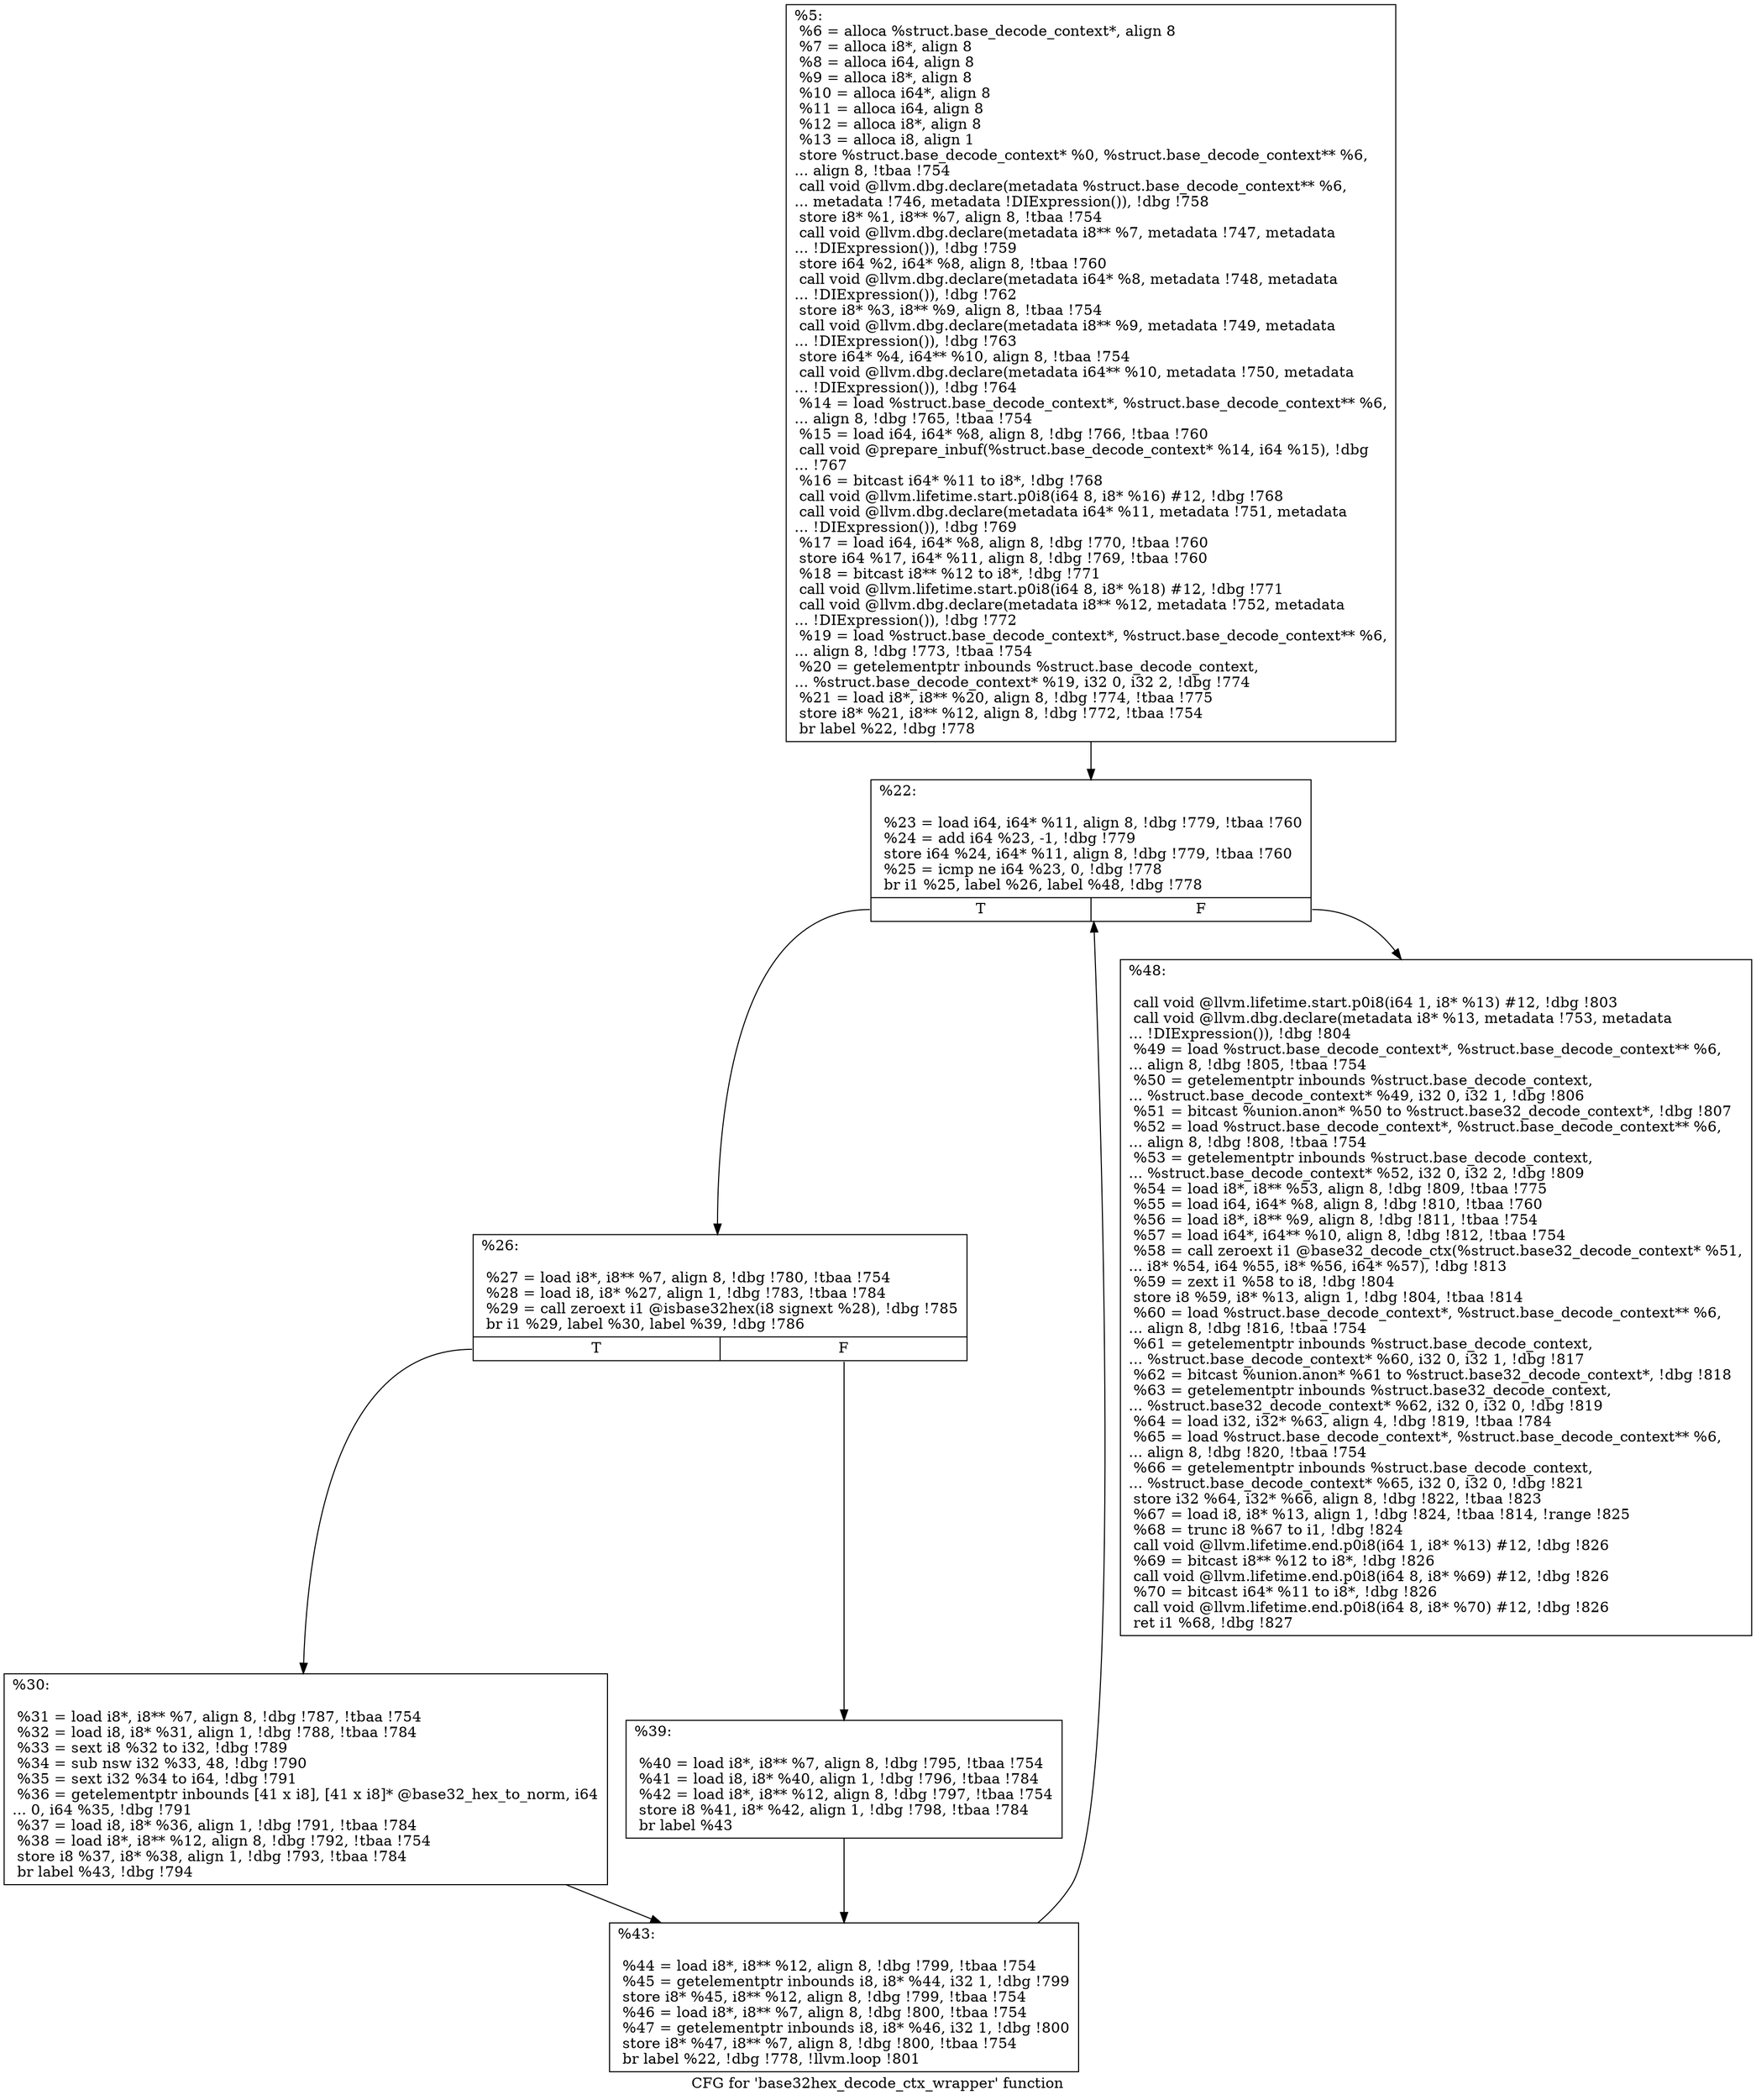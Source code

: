 digraph "CFG for 'base32hex_decode_ctx_wrapper' function" {
	label="CFG for 'base32hex_decode_ctx_wrapper' function";

	Node0xd64ba0 [shape=record,label="{%5:\l  %6 = alloca %struct.base_decode_context*, align 8\l  %7 = alloca i8*, align 8\l  %8 = alloca i64, align 8\l  %9 = alloca i8*, align 8\l  %10 = alloca i64*, align 8\l  %11 = alloca i64, align 8\l  %12 = alloca i8*, align 8\l  %13 = alloca i8, align 1\l  store %struct.base_decode_context* %0, %struct.base_decode_context** %6,\l... align 8, !tbaa !754\l  call void @llvm.dbg.declare(metadata %struct.base_decode_context** %6,\l... metadata !746, metadata !DIExpression()), !dbg !758\l  store i8* %1, i8** %7, align 8, !tbaa !754\l  call void @llvm.dbg.declare(metadata i8** %7, metadata !747, metadata\l... !DIExpression()), !dbg !759\l  store i64 %2, i64* %8, align 8, !tbaa !760\l  call void @llvm.dbg.declare(metadata i64* %8, metadata !748, metadata\l... !DIExpression()), !dbg !762\l  store i8* %3, i8** %9, align 8, !tbaa !754\l  call void @llvm.dbg.declare(metadata i8** %9, metadata !749, metadata\l... !DIExpression()), !dbg !763\l  store i64* %4, i64** %10, align 8, !tbaa !754\l  call void @llvm.dbg.declare(metadata i64** %10, metadata !750, metadata\l... !DIExpression()), !dbg !764\l  %14 = load %struct.base_decode_context*, %struct.base_decode_context** %6,\l... align 8, !dbg !765, !tbaa !754\l  %15 = load i64, i64* %8, align 8, !dbg !766, !tbaa !760\l  call void @prepare_inbuf(%struct.base_decode_context* %14, i64 %15), !dbg\l... !767\l  %16 = bitcast i64* %11 to i8*, !dbg !768\l  call void @llvm.lifetime.start.p0i8(i64 8, i8* %16) #12, !dbg !768\l  call void @llvm.dbg.declare(metadata i64* %11, metadata !751, metadata\l... !DIExpression()), !dbg !769\l  %17 = load i64, i64* %8, align 8, !dbg !770, !tbaa !760\l  store i64 %17, i64* %11, align 8, !dbg !769, !tbaa !760\l  %18 = bitcast i8** %12 to i8*, !dbg !771\l  call void @llvm.lifetime.start.p0i8(i64 8, i8* %18) #12, !dbg !771\l  call void @llvm.dbg.declare(metadata i8** %12, metadata !752, metadata\l... !DIExpression()), !dbg !772\l  %19 = load %struct.base_decode_context*, %struct.base_decode_context** %6,\l... align 8, !dbg !773, !tbaa !754\l  %20 = getelementptr inbounds %struct.base_decode_context,\l... %struct.base_decode_context* %19, i32 0, i32 2, !dbg !774\l  %21 = load i8*, i8** %20, align 8, !dbg !774, !tbaa !775\l  store i8* %21, i8** %12, align 8, !dbg !772, !tbaa !754\l  br label %22, !dbg !778\l}"];
	Node0xd64ba0 -> Node0xd654a0;
	Node0xd654a0 [shape=record,label="{%22:\l\l  %23 = load i64, i64* %11, align 8, !dbg !779, !tbaa !760\l  %24 = add i64 %23, -1, !dbg !779\l  store i64 %24, i64* %11, align 8, !dbg !779, !tbaa !760\l  %25 = icmp ne i64 %23, 0, !dbg !778\l  br i1 %25, label %26, label %48, !dbg !778\l|{<s0>T|<s1>F}}"];
	Node0xd654a0:s0 -> Node0xd654f0;
	Node0xd654a0:s1 -> Node0xd65630;
	Node0xd654f0 [shape=record,label="{%26:\l\l  %27 = load i8*, i8** %7, align 8, !dbg !780, !tbaa !754\l  %28 = load i8, i8* %27, align 1, !dbg !783, !tbaa !784\l  %29 = call zeroext i1 @isbase32hex(i8 signext %28), !dbg !785\l  br i1 %29, label %30, label %39, !dbg !786\l|{<s0>T|<s1>F}}"];
	Node0xd654f0:s0 -> Node0xd65540;
	Node0xd654f0:s1 -> Node0xd65590;
	Node0xd65540 [shape=record,label="{%30:\l\l  %31 = load i8*, i8** %7, align 8, !dbg !787, !tbaa !754\l  %32 = load i8, i8* %31, align 1, !dbg !788, !tbaa !784\l  %33 = sext i8 %32 to i32, !dbg !789\l  %34 = sub nsw i32 %33, 48, !dbg !790\l  %35 = sext i32 %34 to i64, !dbg !791\l  %36 = getelementptr inbounds [41 x i8], [41 x i8]* @base32_hex_to_norm, i64\l... 0, i64 %35, !dbg !791\l  %37 = load i8, i8* %36, align 1, !dbg !791, !tbaa !784\l  %38 = load i8*, i8** %12, align 8, !dbg !792, !tbaa !754\l  store i8 %37, i8* %38, align 1, !dbg !793, !tbaa !784\l  br label %43, !dbg !794\l}"];
	Node0xd65540 -> Node0xd655e0;
	Node0xd65590 [shape=record,label="{%39:\l\l  %40 = load i8*, i8** %7, align 8, !dbg !795, !tbaa !754\l  %41 = load i8, i8* %40, align 1, !dbg !796, !tbaa !784\l  %42 = load i8*, i8** %12, align 8, !dbg !797, !tbaa !754\l  store i8 %41, i8* %42, align 1, !dbg !798, !tbaa !784\l  br label %43\l}"];
	Node0xd65590 -> Node0xd655e0;
	Node0xd655e0 [shape=record,label="{%43:\l\l  %44 = load i8*, i8** %12, align 8, !dbg !799, !tbaa !754\l  %45 = getelementptr inbounds i8, i8* %44, i32 1, !dbg !799\l  store i8* %45, i8** %12, align 8, !dbg !799, !tbaa !754\l  %46 = load i8*, i8** %7, align 8, !dbg !800, !tbaa !754\l  %47 = getelementptr inbounds i8, i8* %46, i32 1, !dbg !800\l  store i8* %47, i8** %7, align 8, !dbg !800, !tbaa !754\l  br label %22, !dbg !778, !llvm.loop !801\l}"];
	Node0xd655e0 -> Node0xd654a0;
	Node0xd65630 [shape=record,label="{%48:\l\l  call void @llvm.lifetime.start.p0i8(i64 1, i8* %13) #12, !dbg !803\l  call void @llvm.dbg.declare(metadata i8* %13, metadata !753, metadata\l... !DIExpression()), !dbg !804\l  %49 = load %struct.base_decode_context*, %struct.base_decode_context** %6,\l... align 8, !dbg !805, !tbaa !754\l  %50 = getelementptr inbounds %struct.base_decode_context,\l... %struct.base_decode_context* %49, i32 0, i32 1, !dbg !806\l  %51 = bitcast %union.anon* %50 to %struct.base32_decode_context*, !dbg !807\l  %52 = load %struct.base_decode_context*, %struct.base_decode_context** %6,\l... align 8, !dbg !808, !tbaa !754\l  %53 = getelementptr inbounds %struct.base_decode_context,\l... %struct.base_decode_context* %52, i32 0, i32 2, !dbg !809\l  %54 = load i8*, i8** %53, align 8, !dbg !809, !tbaa !775\l  %55 = load i64, i64* %8, align 8, !dbg !810, !tbaa !760\l  %56 = load i8*, i8** %9, align 8, !dbg !811, !tbaa !754\l  %57 = load i64*, i64** %10, align 8, !dbg !812, !tbaa !754\l  %58 = call zeroext i1 @base32_decode_ctx(%struct.base32_decode_context* %51,\l... i8* %54, i64 %55, i8* %56, i64* %57), !dbg !813\l  %59 = zext i1 %58 to i8, !dbg !804\l  store i8 %59, i8* %13, align 1, !dbg !804, !tbaa !814\l  %60 = load %struct.base_decode_context*, %struct.base_decode_context** %6,\l... align 8, !dbg !816, !tbaa !754\l  %61 = getelementptr inbounds %struct.base_decode_context,\l... %struct.base_decode_context* %60, i32 0, i32 1, !dbg !817\l  %62 = bitcast %union.anon* %61 to %struct.base32_decode_context*, !dbg !818\l  %63 = getelementptr inbounds %struct.base32_decode_context,\l... %struct.base32_decode_context* %62, i32 0, i32 0, !dbg !819\l  %64 = load i32, i32* %63, align 4, !dbg !819, !tbaa !784\l  %65 = load %struct.base_decode_context*, %struct.base_decode_context** %6,\l... align 8, !dbg !820, !tbaa !754\l  %66 = getelementptr inbounds %struct.base_decode_context,\l... %struct.base_decode_context* %65, i32 0, i32 0, !dbg !821\l  store i32 %64, i32* %66, align 8, !dbg !822, !tbaa !823\l  %67 = load i8, i8* %13, align 1, !dbg !824, !tbaa !814, !range !825\l  %68 = trunc i8 %67 to i1, !dbg !824\l  call void @llvm.lifetime.end.p0i8(i64 1, i8* %13) #12, !dbg !826\l  %69 = bitcast i8** %12 to i8*, !dbg !826\l  call void @llvm.lifetime.end.p0i8(i64 8, i8* %69) #12, !dbg !826\l  %70 = bitcast i64* %11 to i8*, !dbg !826\l  call void @llvm.lifetime.end.p0i8(i64 8, i8* %70) #12, !dbg !826\l  ret i1 %68, !dbg !827\l}"];
}
